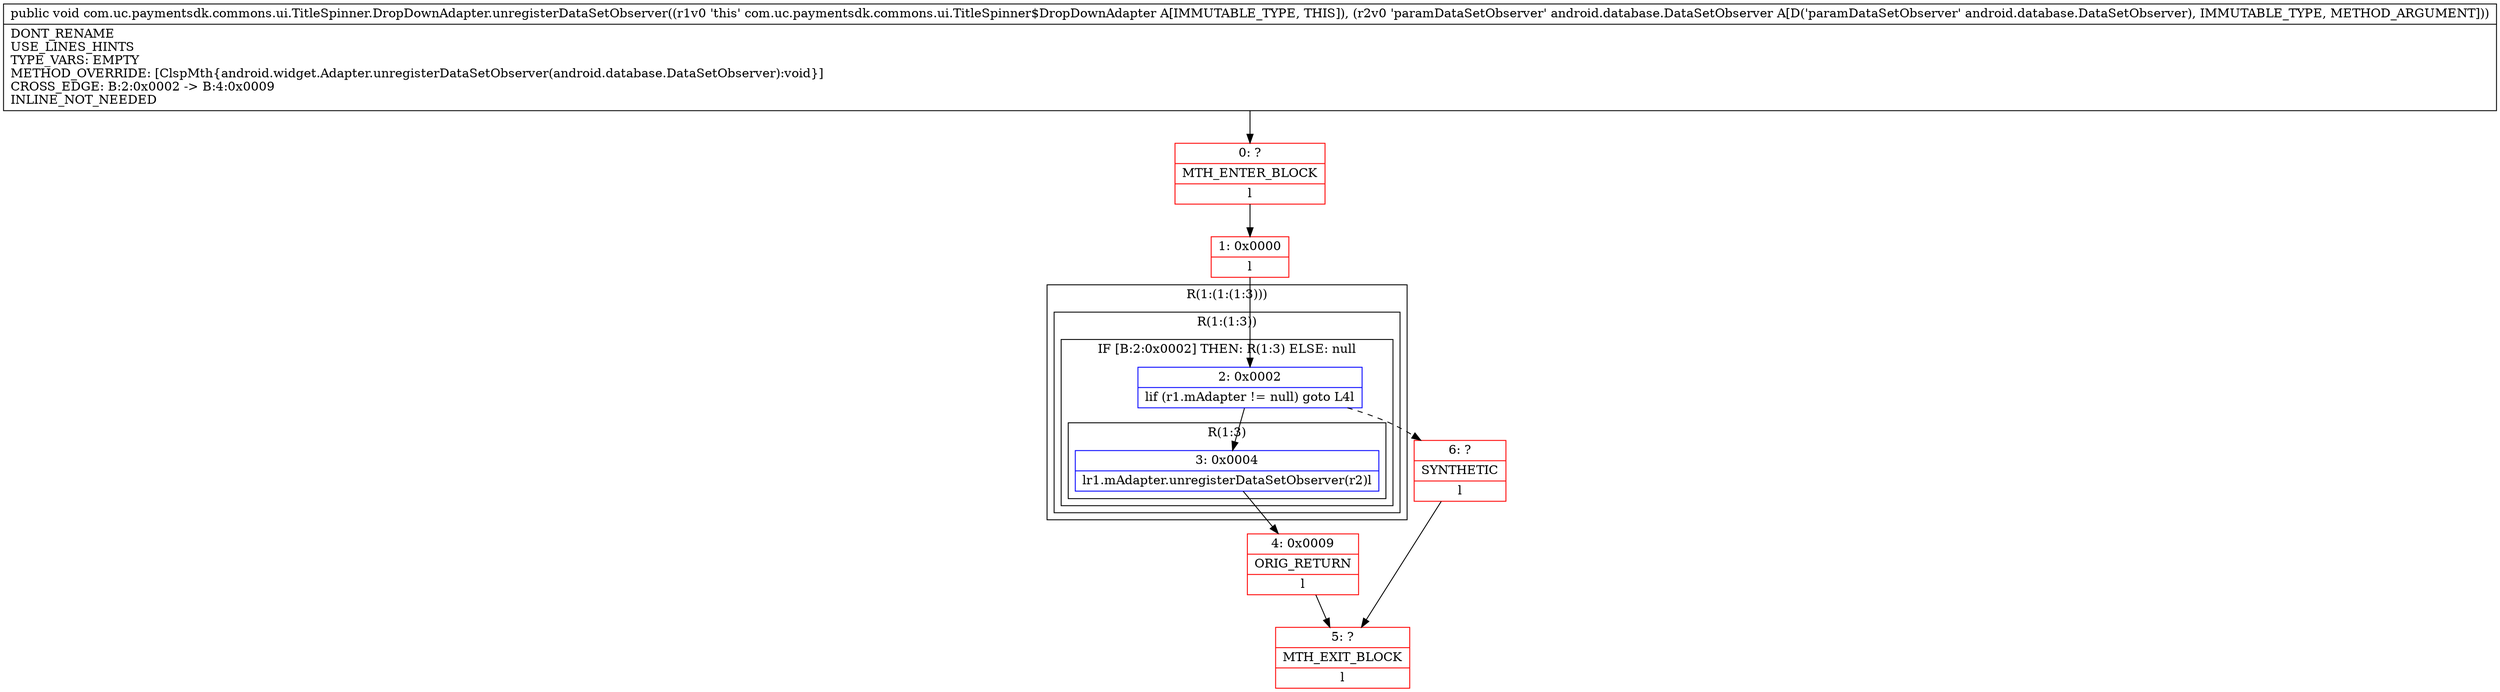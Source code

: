 digraph "CFG forcom.uc.paymentsdk.commons.ui.TitleSpinner.DropDownAdapter.unregisterDataSetObserver(Landroid\/database\/DataSetObserver;)V" {
subgraph cluster_Region_1247807651 {
label = "R(1:(1:(1:3)))";
node [shape=record,color=blue];
subgraph cluster_Region_1103937416 {
label = "R(1:(1:3))";
node [shape=record,color=blue];
subgraph cluster_IfRegion_1919167512 {
label = "IF [B:2:0x0002] THEN: R(1:3) ELSE: null";
node [shape=record,color=blue];
Node_2 [shape=record,label="{2\:\ 0x0002|lif (r1.mAdapter != null) goto L4l}"];
subgraph cluster_Region_1273261636 {
label = "R(1:3)";
node [shape=record,color=blue];
Node_3 [shape=record,label="{3\:\ 0x0004|lr1.mAdapter.unregisterDataSetObserver(r2)l}"];
}
}
}
}
Node_0 [shape=record,color=red,label="{0\:\ ?|MTH_ENTER_BLOCK\l|l}"];
Node_1 [shape=record,color=red,label="{1\:\ 0x0000|l}"];
Node_4 [shape=record,color=red,label="{4\:\ 0x0009|ORIG_RETURN\l|l}"];
Node_5 [shape=record,color=red,label="{5\:\ ?|MTH_EXIT_BLOCK\l|l}"];
Node_6 [shape=record,color=red,label="{6\:\ ?|SYNTHETIC\l|l}"];
MethodNode[shape=record,label="{public void com.uc.paymentsdk.commons.ui.TitleSpinner.DropDownAdapter.unregisterDataSetObserver((r1v0 'this' com.uc.paymentsdk.commons.ui.TitleSpinner$DropDownAdapter A[IMMUTABLE_TYPE, THIS]), (r2v0 'paramDataSetObserver' android.database.DataSetObserver A[D('paramDataSetObserver' android.database.DataSetObserver), IMMUTABLE_TYPE, METHOD_ARGUMENT]))  | DONT_RENAME\lUSE_LINES_HINTS\lTYPE_VARS: EMPTY\lMETHOD_OVERRIDE: [ClspMth\{android.widget.Adapter.unregisterDataSetObserver(android.database.DataSetObserver):void\}]\lCROSS_EDGE: B:2:0x0002 \-\> B:4:0x0009\lINLINE_NOT_NEEDED\l}"];
MethodNode -> Node_0;
Node_2 -> Node_3;
Node_2 -> Node_6[style=dashed];
Node_3 -> Node_4;
Node_0 -> Node_1;
Node_1 -> Node_2;
Node_4 -> Node_5;
Node_6 -> Node_5;
}

